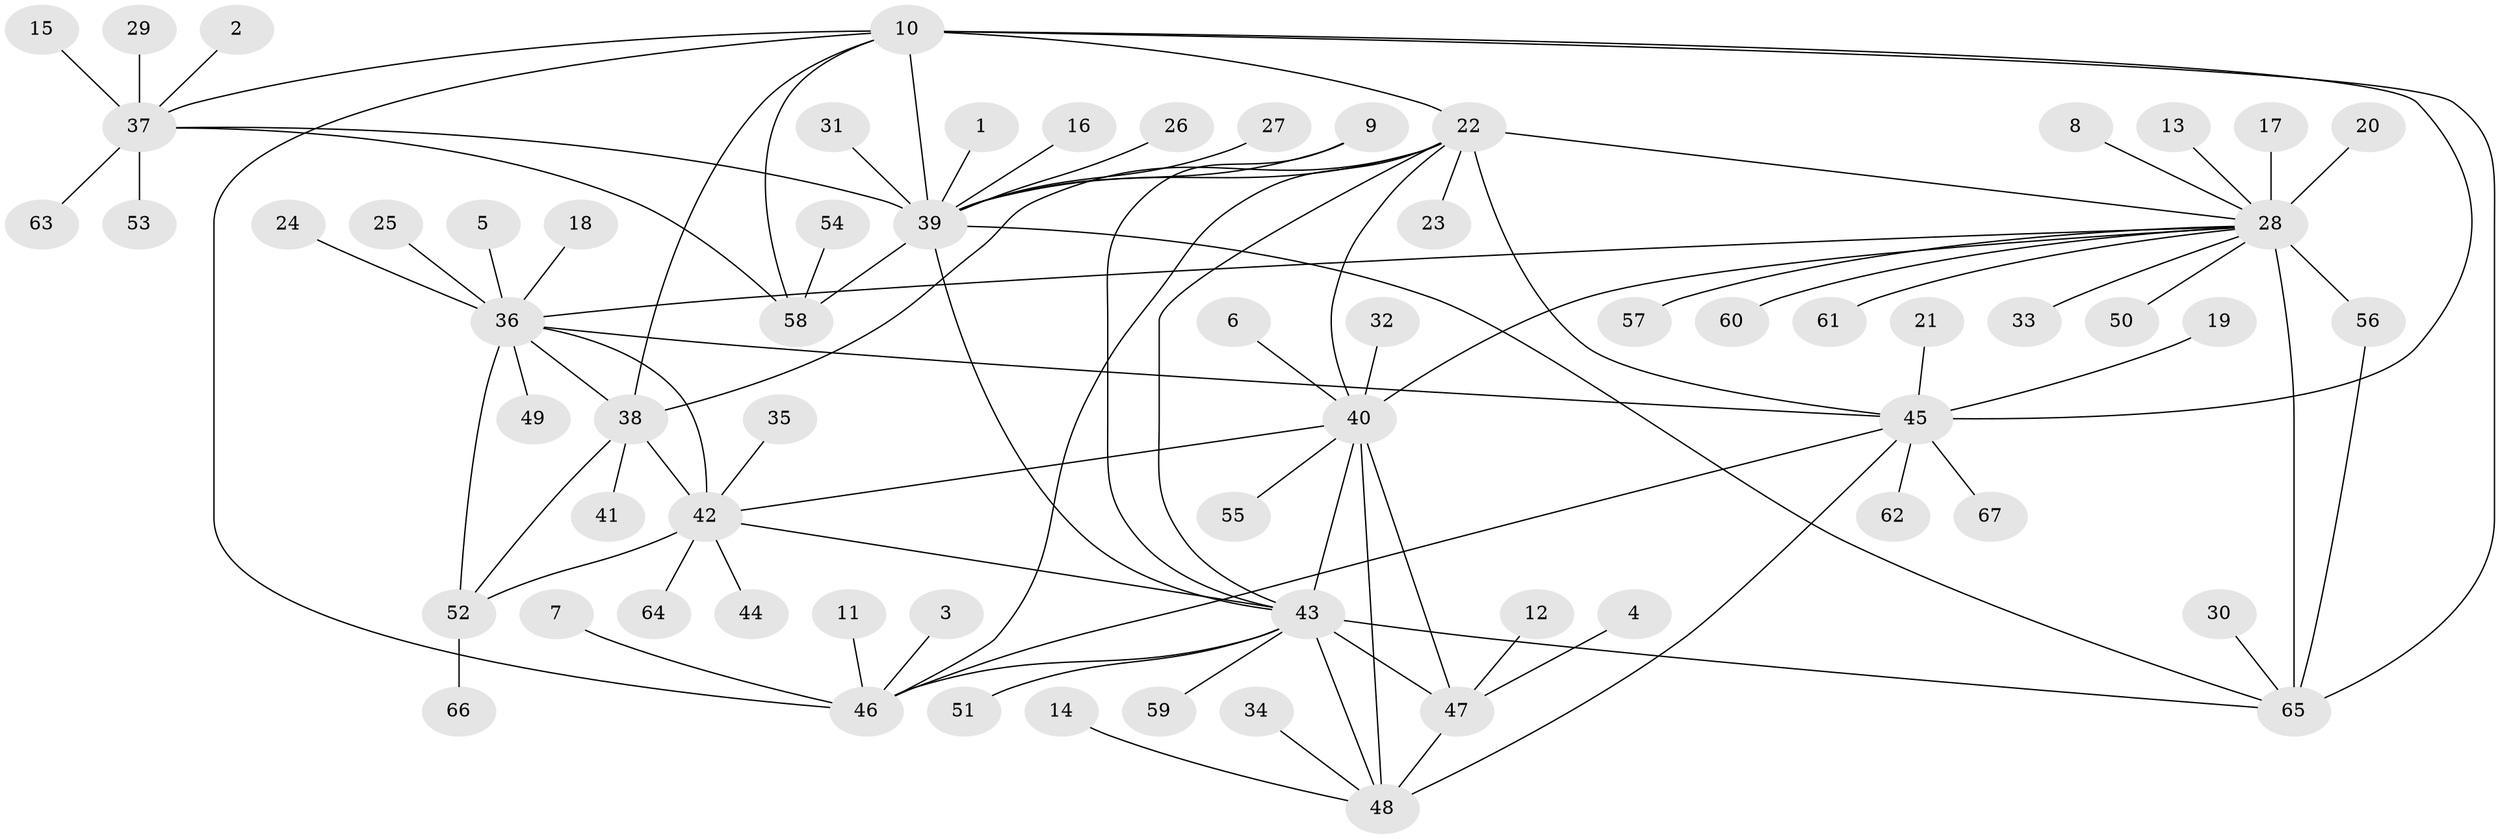 // original degree distribution, {8: 0.04477611940298507, 11: 0.007462686567164179, 7: 0.03731343283582089, 9: 0.014925373134328358, 12: 0.029850746268656716, 6: 0.04477611940298507, 14: 0.014925373134328358, 13: 0.007462686567164179, 10: 0.014925373134328358, 5: 0.007462686567164179, 1: 0.582089552238806, 2: 0.16417910447761194, 3: 0.029850746268656716}
// Generated by graph-tools (version 1.1) at 2025/26/03/09/25 03:26:34]
// undirected, 67 vertices, 94 edges
graph export_dot {
graph [start="1"]
  node [color=gray90,style=filled];
  1;
  2;
  3;
  4;
  5;
  6;
  7;
  8;
  9;
  10;
  11;
  12;
  13;
  14;
  15;
  16;
  17;
  18;
  19;
  20;
  21;
  22;
  23;
  24;
  25;
  26;
  27;
  28;
  29;
  30;
  31;
  32;
  33;
  34;
  35;
  36;
  37;
  38;
  39;
  40;
  41;
  42;
  43;
  44;
  45;
  46;
  47;
  48;
  49;
  50;
  51;
  52;
  53;
  54;
  55;
  56;
  57;
  58;
  59;
  60;
  61;
  62;
  63;
  64;
  65;
  66;
  67;
  1 -- 39 [weight=1.0];
  2 -- 37 [weight=1.0];
  3 -- 46 [weight=1.0];
  4 -- 47 [weight=1.0];
  5 -- 36 [weight=1.0];
  6 -- 40 [weight=1.0];
  7 -- 46 [weight=1.0];
  8 -- 28 [weight=1.0];
  9 -- 39 [weight=1.0];
  9 -- 43 [weight=1.0];
  10 -- 22 [weight=2.0];
  10 -- 37 [weight=2.0];
  10 -- 38 [weight=1.0];
  10 -- 39 [weight=4.0];
  10 -- 45 [weight=4.0];
  10 -- 46 [weight=2.0];
  10 -- 58 [weight=2.0];
  10 -- 65 [weight=1.0];
  11 -- 46 [weight=1.0];
  12 -- 47 [weight=1.0];
  13 -- 28 [weight=1.0];
  14 -- 48 [weight=1.0];
  15 -- 37 [weight=1.0];
  16 -- 39 [weight=1.0];
  17 -- 28 [weight=1.0];
  18 -- 36 [weight=1.0];
  19 -- 45 [weight=1.0];
  20 -- 28 [weight=1.0];
  21 -- 45 [weight=1.0];
  22 -- 23 [weight=1.0];
  22 -- 28 [weight=1.0];
  22 -- 38 [weight=1.0];
  22 -- 39 [weight=1.0];
  22 -- 40 [weight=1.0];
  22 -- 43 [weight=1.0];
  22 -- 45 [weight=2.0];
  22 -- 46 [weight=1.0];
  24 -- 36 [weight=1.0];
  25 -- 36 [weight=1.0];
  26 -- 39 [weight=1.0];
  27 -- 39 [weight=1.0];
  28 -- 33 [weight=1.0];
  28 -- 36 [weight=1.0];
  28 -- 40 [weight=1.0];
  28 -- 50 [weight=1.0];
  28 -- 56 [weight=3.0];
  28 -- 57 [weight=1.0];
  28 -- 60 [weight=1.0];
  28 -- 61 [weight=1.0];
  28 -- 65 [weight=6.0];
  29 -- 37 [weight=1.0];
  30 -- 65 [weight=1.0];
  31 -- 39 [weight=1.0];
  32 -- 40 [weight=1.0];
  34 -- 48 [weight=1.0];
  35 -- 42 [weight=1.0];
  36 -- 38 [weight=1.0];
  36 -- 42 [weight=1.0];
  36 -- 45 [weight=1.0];
  36 -- 49 [weight=1.0];
  36 -- 52 [weight=3.0];
  37 -- 39 [weight=2.0];
  37 -- 53 [weight=1.0];
  37 -- 58 [weight=1.0];
  37 -- 63 [weight=1.0];
  38 -- 41 [weight=1.0];
  38 -- 42 [weight=1.0];
  38 -- 52 [weight=3.0];
  39 -- 43 [weight=1.0];
  39 -- 58 [weight=2.0];
  39 -- 65 [weight=1.0];
  40 -- 42 [weight=1.0];
  40 -- 43 [weight=1.0];
  40 -- 47 [weight=2.0];
  40 -- 48 [weight=2.0];
  40 -- 55 [weight=1.0];
  42 -- 43 [weight=1.0];
  42 -- 44 [weight=1.0];
  42 -- 52 [weight=3.0];
  42 -- 64 [weight=1.0];
  43 -- 46 [weight=1.0];
  43 -- 47 [weight=2.0];
  43 -- 48 [weight=2.0];
  43 -- 51 [weight=1.0];
  43 -- 59 [weight=1.0];
  43 -- 65 [weight=1.0];
  45 -- 46 [weight=2.0];
  45 -- 48 [weight=1.0];
  45 -- 62 [weight=1.0];
  45 -- 67 [weight=1.0];
  47 -- 48 [weight=4.0];
  52 -- 66 [weight=1.0];
  54 -- 58 [weight=1.0];
  56 -- 65 [weight=2.0];
}
